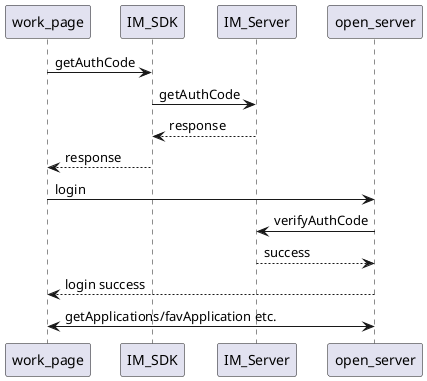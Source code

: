 @startuml
  work_page -> IM_SDK : getAuthCode
  IM_SDK -> IM_Server : getAuthCode
  IM_Server --> IM_SDK : response
  IM_SDK --> work_page : response
  work_page -> open_server : login
  open_server -> IM_Server : verifyAuthCode
  IM_Server --> open_server : success
  open_server --> work_page : login success
  open_server <-> work_page : getApplications/favApplication etc.
@enduml

